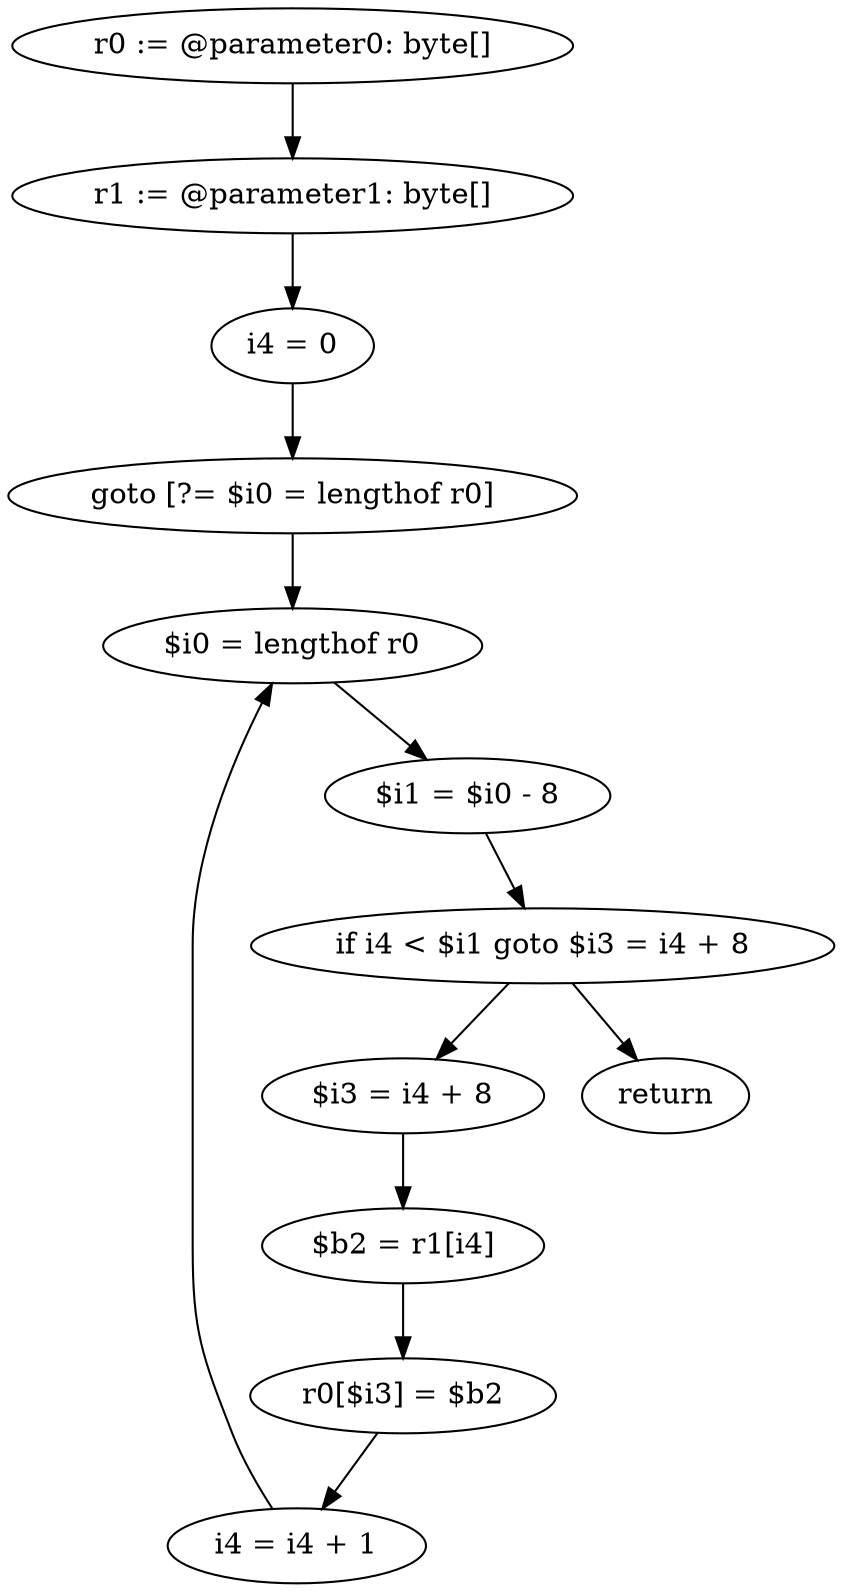 digraph "unitGraph" {
    "r0 := @parameter0: byte[]"
    "r1 := @parameter1: byte[]"
    "i4 = 0"
    "goto [?= $i0 = lengthof r0]"
    "$i3 = i4 + 8"
    "$b2 = r1[i4]"
    "r0[$i3] = $b2"
    "i4 = i4 + 1"
    "$i0 = lengthof r0"
    "$i1 = $i0 - 8"
    "if i4 < $i1 goto $i3 = i4 + 8"
    "return"
    "r0 := @parameter0: byte[]"->"r1 := @parameter1: byte[]";
    "r1 := @parameter1: byte[]"->"i4 = 0";
    "i4 = 0"->"goto [?= $i0 = lengthof r0]";
    "goto [?= $i0 = lengthof r0]"->"$i0 = lengthof r0";
    "$i3 = i4 + 8"->"$b2 = r1[i4]";
    "$b2 = r1[i4]"->"r0[$i3] = $b2";
    "r0[$i3] = $b2"->"i4 = i4 + 1";
    "i4 = i4 + 1"->"$i0 = lengthof r0";
    "$i0 = lengthof r0"->"$i1 = $i0 - 8";
    "$i1 = $i0 - 8"->"if i4 < $i1 goto $i3 = i4 + 8";
    "if i4 < $i1 goto $i3 = i4 + 8"->"return";
    "if i4 < $i1 goto $i3 = i4 + 8"->"$i3 = i4 + 8";
}
